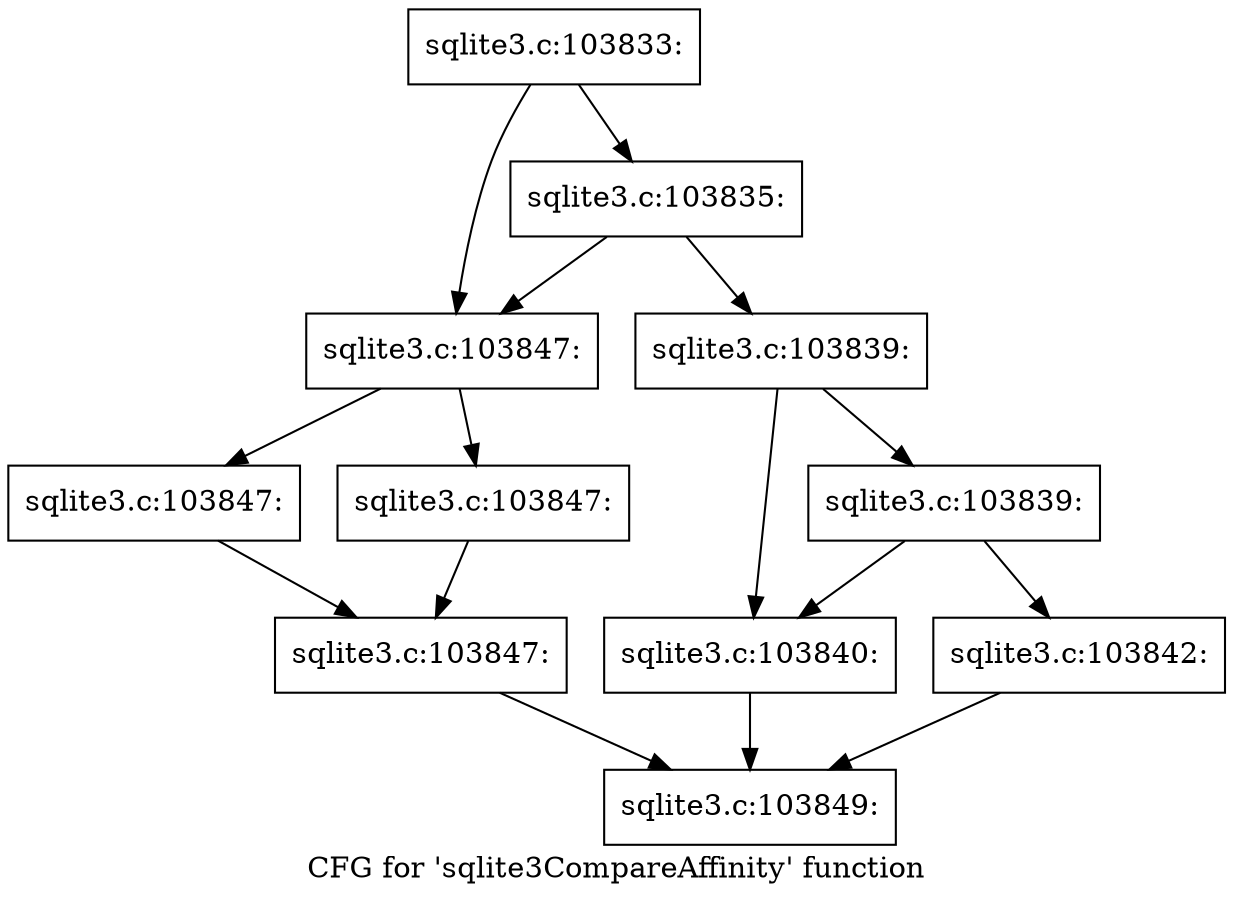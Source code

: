 digraph "CFG for 'sqlite3CompareAffinity' function" {
	label="CFG for 'sqlite3CompareAffinity' function";

	Node0x55c0f8b2ea60 [shape=record,label="{sqlite3.c:103833:}"];
	Node0x55c0f8b2ea60 -> Node0x55c0f8b361e0;
	Node0x55c0f8b2ea60 -> Node0x55c0f8b36190;
	Node0x55c0f8b361e0 [shape=record,label="{sqlite3.c:103835:}"];
	Node0x55c0f8b361e0 -> Node0x55c0f8b360f0;
	Node0x55c0f8b361e0 -> Node0x55c0f8b36190;
	Node0x55c0f8b360f0 [shape=record,label="{sqlite3.c:103839:}"];
	Node0x55c0f8b360f0 -> Node0x55c0f8b368d0;
	Node0x55c0f8b360f0 -> Node0x55c0f8b369c0;
	Node0x55c0f8b369c0 [shape=record,label="{sqlite3.c:103839:}"];
	Node0x55c0f8b369c0 -> Node0x55c0f8b368d0;
	Node0x55c0f8b369c0 -> Node0x55c0f8b36970;
	Node0x55c0f8b368d0 [shape=record,label="{sqlite3.c:103840:}"];
	Node0x55c0f8b368d0 -> Node0x55c0f8b2ebe0;
	Node0x55c0f8b36970 [shape=record,label="{sqlite3.c:103842:}"];
	Node0x55c0f8b36970 -> Node0x55c0f8b2ebe0;
	Node0x55c0f8b36190 [shape=record,label="{sqlite3.c:103847:}"];
	Node0x55c0f8b36190 -> Node0x55c0f8b36920;
	Node0x55c0f8b36190 -> Node0x55c0f8b374c0;
	Node0x55c0f8b36920 [shape=record,label="{sqlite3.c:103847:}"];
	Node0x55c0f8b36920 -> Node0x55c0f8b37510;
	Node0x55c0f8b374c0 [shape=record,label="{sqlite3.c:103847:}"];
	Node0x55c0f8b374c0 -> Node0x55c0f8b37510;
	Node0x55c0f8b37510 [shape=record,label="{sqlite3.c:103847:}"];
	Node0x55c0f8b37510 -> Node0x55c0f8b2ebe0;
	Node0x55c0f8b2ebe0 [shape=record,label="{sqlite3.c:103849:}"];
}

